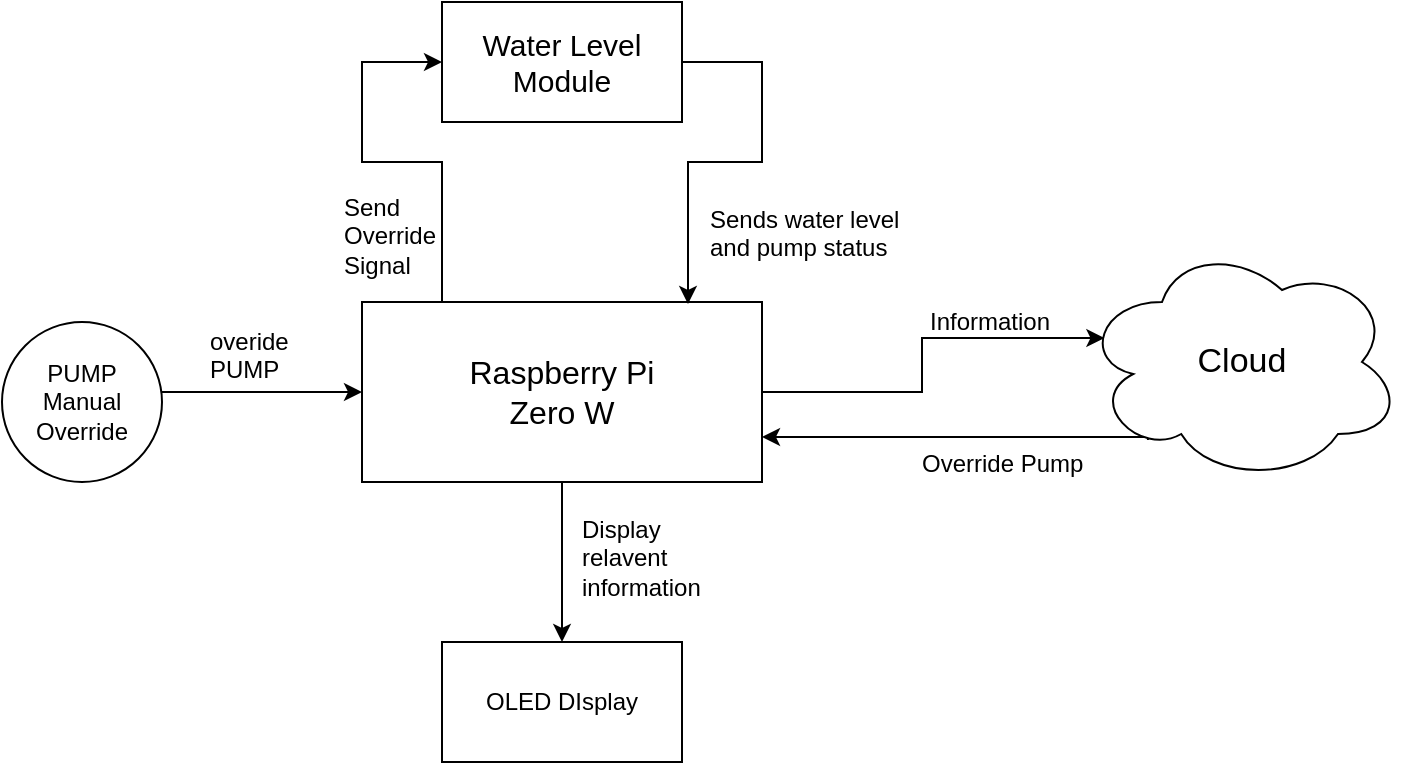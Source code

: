 <mxfile version="11.1.4" type="device"><diagram id="dKOHIpcfQXcgUnLjmlfB" name="Page-1"><mxGraphModel dx="1106" dy="752" grid="1" gridSize="10" guides="1" tooltips="1" connect="1" arrows="1" fold="1" page="1" pageScale="1" pageWidth="827" pageHeight="1169" math="0" shadow="0"><root><mxCell id="0"/><mxCell id="1" parent="0"/><mxCell id="dI31csWa9MXswbRVK2zu-5" style="edgeStyle=orthogonalEdgeStyle;rounded=0;orthogonalLoop=1;jettySize=auto;html=1;" edge="1" parent="1" source="dI31csWa9MXswbRVK2zu-1" target="dI31csWa9MXswbRVK2zu-2"><mxGeometry relative="1" as="geometry"/></mxCell><mxCell id="dI31csWa9MXswbRVK2zu-9" style="edgeStyle=orthogonalEdgeStyle;rounded=0;orthogonalLoop=1;jettySize=auto;html=1;entryX=0;entryY=0.5;entryDx=0;entryDy=0;" edge="1" parent="1" source="dI31csWa9MXswbRVK2zu-1" target="dI31csWa9MXswbRVK2zu-8"><mxGeometry relative="1" as="geometry"><Array as="points"><mxPoint x="320" y="160"/><mxPoint x="280" y="160"/><mxPoint x="280" y="110"/></Array></mxGeometry></mxCell><mxCell id="dI31csWa9MXswbRVK2zu-16" style="edgeStyle=orthogonalEdgeStyle;rounded=0;orthogonalLoop=1;jettySize=auto;html=1;entryX=0.07;entryY=0.4;entryDx=0;entryDy=0;entryPerimeter=0;" edge="1" parent="1" source="dI31csWa9MXswbRVK2zu-1" target="dI31csWa9MXswbRVK2zu-15"><mxGeometry relative="1" as="geometry"/></mxCell><mxCell id="dI31csWa9MXswbRVK2zu-1" value="&lt;span style=&quot;font-size: 16px&quot;&gt;Raspberry Pi&lt;br&gt;Zero W&lt;br&gt;&lt;/span&gt;" style="rounded=0;whiteSpace=wrap;html=1;" vertex="1" parent="1"><mxGeometry x="280" y="230" width="200" height="90" as="geometry"/></mxCell><mxCell id="dI31csWa9MXswbRVK2zu-2" value="OLED DIsplay" style="rounded=0;whiteSpace=wrap;html=1;" vertex="1" parent="1"><mxGeometry x="320" y="400" width="120" height="60" as="geometry"/></mxCell><mxCell id="dI31csWa9MXswbRVK2zu-7" style="edgeStyle=orthogonalEdgeStyle;rounded=0;orthogonalLoop=1;jettySize=auto;html=1;entryX=0;entryY=0.5;entryDx=0;entryDy=0;" edge="1" parent="1" source="dI31csWa9MXswbRVK2zu-6" target="dI31csWa9MXswbRVK2zu-1"><mxGeometry relative="1" as="geometry"><Array as="points"><mxPoint x="200" y="275"/></Array></mxGeometry></mxCell><mxCell id="dI31csWa9MXswbRVK2zu-6" value="PUMP&lt;br&gt;Manual&lt;br&gt;Override" style="ellipse;whiteSpace=wrap;html=1;aspect=fixed;" vertex="1" parent="1"><mxGeometry x="100" y="240" width="80" height="80" as="geometry"/></mxCell><mxCell id="dI31csWa9MXswbRVK2zu-10" style="edgeStyle=orthogonalEdgeStyle;rounded=0;orthogonalLoop=1;jettySize=auto;html=1;entryX=0.815;entryY=0.011;entryDx=0;entryDy=0;entryPerimeter=0;" edge="1" parent="1" source="dI31csWa9MXswbRVK2zu-8" target="dI31csWa9MXswbRVK2zu-1"><mxGeometry relative="1" as="geometry"><Array as="points"><mxPoint x="480" y="110"/><mxPoint x="480" y="160"/><mxPoint x="443" y="160"/></Array></mxGeometry></mxCell><mxCell id="dI31csWa9MXswbRVK2zu-8" value="&lt;font style=&quot;font-size: 15px&quot;&gt;Water Level Module&lt;/font&gt;" style="rounded=0;whiteSpace=wrap;html=1;" vertex="1" parent="1"><mxGeometry x="320" y="80" width="120" height="60" as="geometry"/></mxCell><mxCell id="dI31csWa9MXswbRVK2zu-11" value="overide&lt;br&gt;PUMP" style="text;html=1;resizable=0;points=[];autosize=1;align=left;verticalAlign=top;spacingTop=-4;" vertex="1" parent="1"><mxGeometry x="202" y="240" width="50" height="30" as="geometry"/></mxCell><mxCell id="dI31csWa9MXswbRVK2zu-12" value="Display&lt;br&gt;relavent&lt;br&gt;information" style="text;html=1;resizable=0;points=[];autosize=1;align=left;verticalAlign=top;spacingTop=-4;" vertex="1" parent="1"><mxGeometry x="388" y="334" width="70" height="40" as="geometry"/></mxCell><mxCell id="dI31csWa9MXswbRVK2zu-13" value="Send&lt;br&gt;Override&lt;br&gt;Signal" style="text;html=1;resizable=0;points=[];autosize=1;align=left;verticalAlign=top;spacingTop=-4;" vertex="1" parent="1"><mxGeometry x="269" y="173" width="60" height="40" as="geometry"/></mxCell><mxCell id="dI31csWa9MXswbRVK2zu-14" value="Sends water level&lt;br&gt;and pump status" style="text;html=1;resizable=0;points=[];autosize=1;align=left;verticalAlign=top;spacingTop=-4;" vertex="1" parent="1"><mxGeometry x="452" y="179" width="110" height="30" as="geometry"/></mxCell><mxCell id="dI31csWa9MXswbRVK2zu-17" style="edgeStyle=orthogonalEdgeStyle;rounded=0;orthogonalLoop=1;jettySize=auto;html=1;entryX=1;entryY=0.75;entryDx=0;entryDy=0;exitX=0.206;exitY=0.825;exitDx=0;exitDy=0;exitPerimeter=0;" edge="1" parent="1" source="dI31csWa9MXswbRVK2zu-15" target="dI31csWa9MXswbRVK2zu-1"><mxGeometry relative="1" as="geometry"><Array as="points"><mxPoint x="673" y="298"/></Array></mxGeometry></mxCell><mxCell id="dI31csWa9MXswbRVK2zu-15" value="&lt;font style=&quot;font-size: 17px&quot;&gt;Cloud&lt;/font&gt;" style="ellipse;shape=cloud;whiteSpace=wrap;html=1;" vertex="1" parent="1"><mxGeometry x="640" y="200" width="160" height="120" as="geometry"/></mxCell><mxCell id="dI31csWa9MXswbRVK2zu-18" value="Information" style="text;html=1;resizable=0;points=[];autosize=1;align=left;verticalAlign=top;spacingTop=-4;" vertex="1" parent="1"><mxGeometry x="562" y="230" width="80" height="20" as="geometry"/></mxCell><mxCell id="dI31csWa9MXswbRVK2zu-19" value="Override Pump" style="text;html=1;resizable=0;points=[];autosize=1;align=left;verticalAlign=top;spacingTop=-4;" vertex="1" parent="1"><mxGeometry x="558" y="301" width="100" height="20" as="geometry"/></mxCell></root></mxGraphModel></diagram></mxfile>